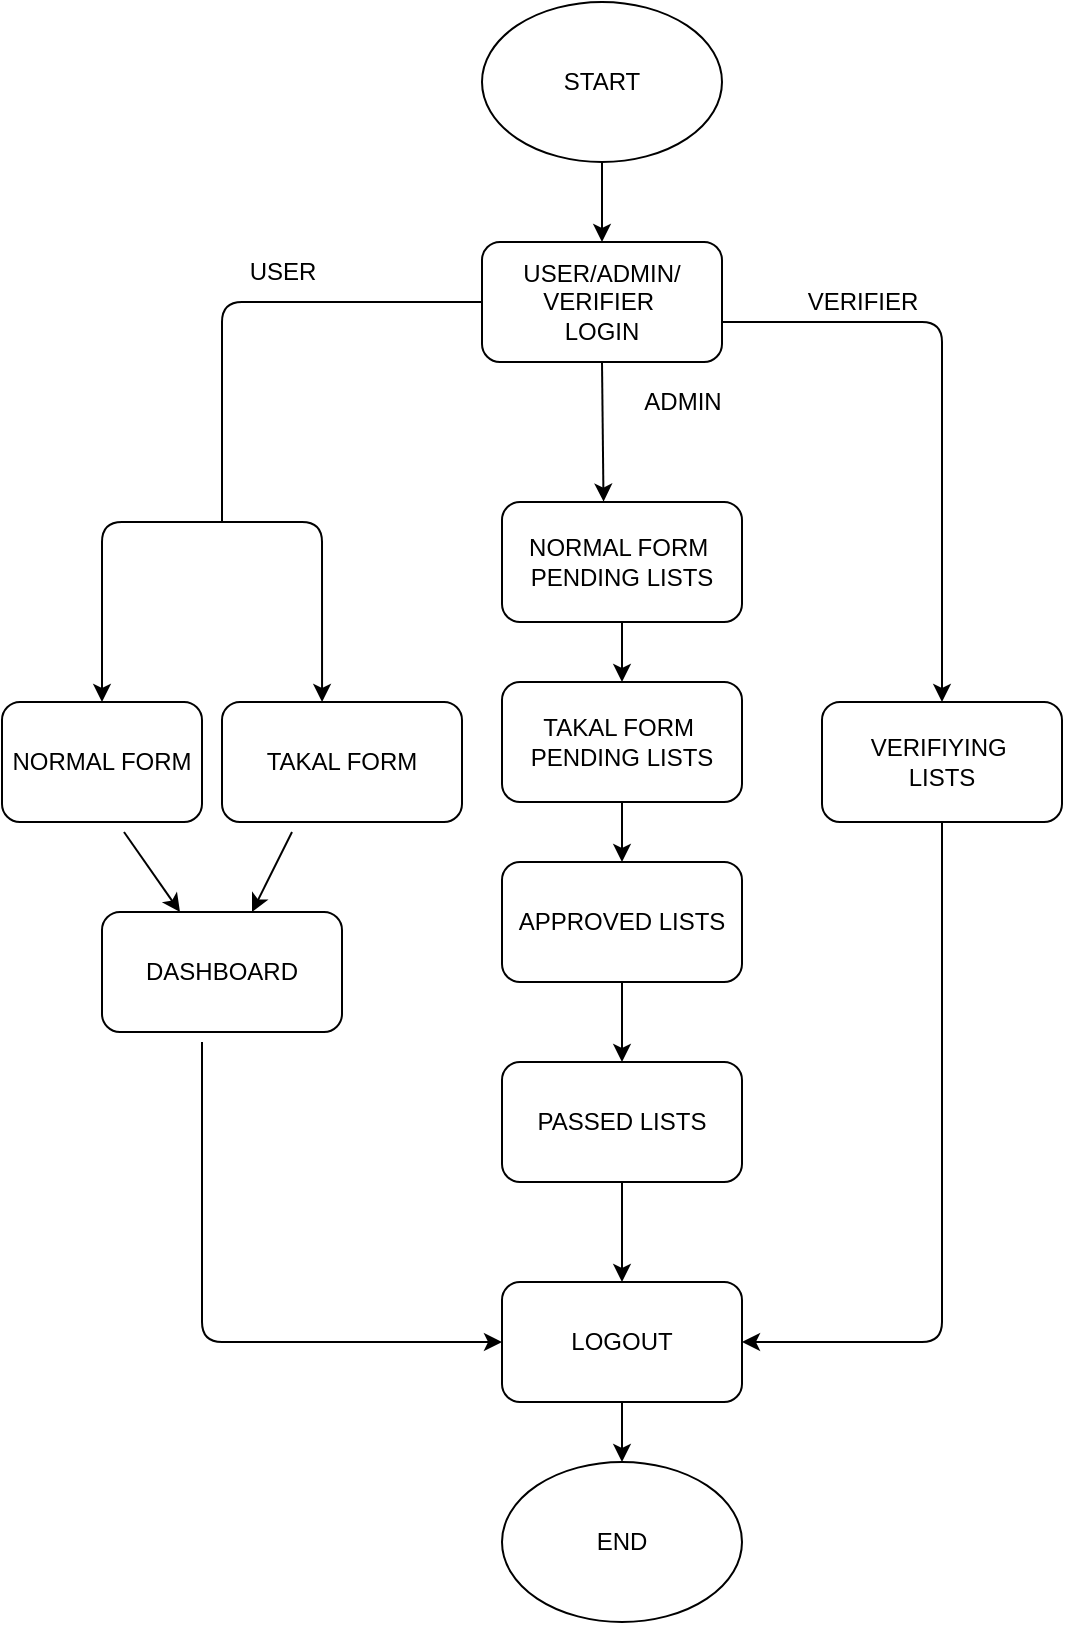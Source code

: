 <mxfile>
    <diagram id="f4ruZ6Fj01uBbCdSHsMG" name="Page-1">
        <mxGraphModel dx="692" dy="505" grid="1" gridSize="10" guides="1" tooltips="1" connect="1" arrows="1" fold="1" page="1" pageScale="1" pageWidth="850" pageHeight="1100" math="0" shadow="0">
            <root>
                <mxCell id="0"/>
                <mxCell id="1" parent="0"/>
                <mxCell id="37" value="" style="edgeStyle=none;html=1;" edge="1" parent="1" source="2" target="34">
                    <mxGeometry relative="1" as="geometry"/>
                </mxCell>
                <mxCell id="2" value="START" style="ellipse;whiteSpace=wrap;html=1;" vertex="1" parent="1">
                    <mxGeometry x="250" width="120" height="80" as="geometry"/>
                </mxCell>
                <mxCell id="8" value="" style="edgeStyle=none;html=1;" edge="1" parent="1" target="7">
                    <mxGeometry relative="1" as="geometry">
                        <mxPoint x="71" y="415" as="sourcePoint"/>
                    </mxGeometry>
                </mxCell>
                <mxCell id="6" value="NORMAL FORM" style="rounded=1;whiteSpace=wrap;html=1;" vertex="1" parent="1">
                    <mxGeometry x="10" y="350" width="100" height="60" as="geometry"/>
                </mxCell>
                <mxCell id="7" value="DASHBOARD" style="whiteSpace=wrap;html=1;rounded=1;" vertex="1" parent="1">
                    <mxGeometry x="60" y="455" width="120" height="60" as="geometry"/>
                </mxCell>
                <mxCell id="13" value="" style="edgeStyle=none;html=1;" edge="1" parent="1" source="14" target="16">
                    <mxGeometry relative="1" as="geometry"/>
                </mxCell>
                <mxCell id="14" value="NORMAL FORM&amp;nbsp;&lt;br&gt;PENDING LISTS" style="rounded=1;whiteSpace=wrap;html=1;" vertex="1" parent="1">
                    <mxGeometry x="260" y="250" width="120" height="60" as="geometry"/>
                </mxCell>
                <mxCell id="15" value="" style="edgeStyle=none;html=1;" edge="1" parent="1" source="16" target="18">
                    <mxGeometry relative="1" as="geometry"/>
                </mxCell>
                <mxCell id="16" value="TAKAL FORM&amp;nbsp;&lt;br&gt;PENDING LISTS" style="whiteSpace=wrap;html=1;rounded=1;" vertex="1" parent="1">
                    <mxGeometry x="260" y="340" width="120" height="60" as="geometry"/>
                </mxCell>
                <mxCell id="17" value="" style="edgeStyle=none;html=1;" edge="1" parent="1" source="18" target="19">
                    <mxGeometry relative="1" as="geometry"/>
                </mxCell>
                <mxCell id="18" value="APPROVED LISTS" style="whiteSpace=wrap;html=1;rounded=1;" vertex="1" parent="1">
                    <mxGeometry x="260" y="430" width="120" height="60" as="geometry"/>
                </mxCell>
                <mxCell id="52" value="" style="edgeStyle=none;html=1;" edge="1" parent="1" source="19" target="51">
                    <mxGeometry relative="1" as="geometry"/>
                </mxCell>
                <mxCell id="19" value="PASSED LISTS" style="whiteSpace=wrap;html=1;rounded=1;" vertex="1" parent="1">
                    <mxGeometry x="260" y="530" width="120" height="60" as="geometry"/>
                </mxCell>
                <mxCell id="28" value="VERIFIYING&amp;nbsp;&lt;br&gt;LISTS" style="rounded=1;whiteSpace=wrap;html=1;" vertex="1" parent="1">
                    <mxGeometry x="420" y="350" width="120" height="60" as="geometry"/>
                </mxCell>
                <mxCell id="34" value="USER/ADMIN/&lt;br&gt;VERIFIER&amp;nbsp;&lt;br&gt;LOGIN" style="rounded=1;whiteSpace=wrap;html=1;" vertex="1" parent="1">
                    <mxGeometry x="250" y="120" width="120" height="60" as="geometry"/>
                </mxCell>
                <mxCell id="36" value="" style="edgeStyle=none;html=1;" edge="1" parent="1" target="7">
                    <mxGeometry relative="1" as="geometry">
                        <mxPoint x="155" y="415" as="sourcePoint"/>
                    </mxGeometry>
                </mxCell>
                <mxCell id="35" value="TAKAL FORM" style="rounded=1;whiteSpace=wrap;html=1;" vertex="1" parent="1">
                    <mxGeometry x="120" y="350" width="120" height="60" as="geometry"/>
                </mxCell>
                <mxCell id="44" value="" style="endArrow=none;html=1;" edge="1" parent="1">
                    <mxGeometry width="50" height="50" relative="1" as="geometry">
                        <mxPoint x="120" y="260" as="sourcePoint"/>
                        <mxPoint x="250" y="150" as="targetPoint"/>
                        <Array as="points">
                            <mxPoint x="120" y="150"/>
                        </Array>
                    </mxGeometry>
                </mxCell>
                <mxCell id="46" value="" style="endArrow=classic;html=1;entryX=0.417;entryY=0;entryDx=0;entryDy=0;entryPerimeter=0;" edge="1" parent="1" target="35">
                    <mxGeometry width="50" height="50" relative="1" as="geometry">
                        <mxPoint x="120" y="260" as="sourcePoint"/>
                        <mxPoint x="220" y="260" as="targetPoint"/>
                        <Array as="points">
                            <mxPoint x="170" y="260"/>
                        </Array>
                    </mxGeometry>
                </mxCell>
                <mxCell id="47" value="" style="endArrow=classic;html=1;entryX=0.5;entryY=0;entryDx=0;entryDy=0;" edge="1" parent="1" target="6">
                    <mxGeometry width="50" height="50" relative="1" as="geometry">
                        <mxPoint x="120" y="260" as="sourcePoint"/>
                        <mxPoint x="40" y="260" as="targetPoint"/>
                        <Array as="points">
                            <mxPoint x="60" y="260"/>
                        </Array>
                    </mxGeometry>
                </mxCell>
                <mxCell id="48" value="" style="endArrow=classic;html=1;exitX=0.5;exitY=1;exitDx=0;exitDy=0;entryX=0.423;entryY=-0.003;entryDx=0;entryDy=0;entryPerimeter=0;" edge="1" parent="1" source="34" target="14">
                    <mxGeometry width="50" height="50" relative="1" as="geometry">
                        <mxPoint x="310" y="250" as="sourcePoint"/>
                        <mxPoint x="360" y="200" as="targetPoint"/>
                    </mxGeometry>
                </mxCell>
                <mxCell id="49" value="" style="endArrow=classic;html=1;" edge="1" parent="1" target="28">
                    <mxGeometry width="50" height="50" relative="1" as="geometry">
                        <mxPoint x="370" y="160" as="sourcePoint"/>
                        <mxPoint x="510" y="160" as="targetPoint"/>
                        <Array as="points">
                            <mxPoint x="480" y="160"/>
                        </Array>
                    </mxGeometry>
                </mxCell>
                <mxCell id="50" value="" style="endArrow=classic;html=1;" edge="1" parent="1" target="51">
                    <mxGeometry width="50" height="50" relative="1" as="geometry">
                        <mxPoint x="110" y="520" as="sourcePoint"/>
                        <mxPoint x="250" y="670" as="targetPoint"/>
                        <Array as="points">
                            <mxPoint x="110" y="670"/>
                        </Array>
                    </mxGeometry>
                </mxCell>
                <mxCell id="55" value="" style="edgeStyle=none;html=1;" edge="1" parent="1" source="51" target="54">
                    <mxGeometry relative="1" as="geometry"/>
                </mxCell>
                <mxCell id="51" value="LOGOUT" style="rounded=1;whiteSpace=wrap;html=1;" vertex="1" parent="1">
                    <mxGeometry x="260" y="640" width="120" height="60" as="geometry"/>
                </mxCell>
                <mxCell id="53" value="" style="endArrow=classic;html=1;entryX=1;entryY=0.5;entryDx=0;entryDy=0;" edge="1" parent="1" target="51">
                    <mxGeometry width="50" height="50" relative="1" as="geometry">
                        <mxPoint x="480" y="410" as="sourcePoint"/>
                        <mxPoint x="480" y="670" as="targetPoint"/>
                        <Array as="points">
                            <mxPoint x="480" y="670"/>
                        </Array>
                    </mxGeometry>
                </mxCell>
                <mxCell id="54" value="END" style="ellipse;whiteSpace=wrap;html=1;" vertex="1" parent="1">
                    <mxGeometry x="260" y="730" width="120" height="80" as="geometry"/>
                </mxCell>
                <mxCell id="56" value="USER" style="text;html=1;align=center;verticalAlign=middle;resizable=0;points=[];autosize=1;strokeColor=none;fillColor=none;" vertex="1" parent="1">
                    <mxGeometry x="120" y="120" width="60" height="30" as="geometry"/>
                </mxCell>
                <mxCell id="57" value="ADMIN" style="text;html=1;align=center;verticalAlign=middle;resizable=0;points=[];autosize=1;strokeColor=none;fillColor=none;" vertex="1" parent="1">
                    <mxGeometry x="320" y="185" width="60" height="30" as="geometry"/>
                </mxCell>
                <mxCell id="58" value="VERIFIER" style="text;html=1;align=center;verticalAlign=middle;resizable=0;points=[];autosize=1;strokeColor=none;fillColor=none;" vertex="1" parent="1">
                    <mxGeometry x="400" y="135" width="80" height="30" as="geometry"/>
                </mxCell>
            </root>
        </mxGraphModel>
    </diagram>
</mxfile>